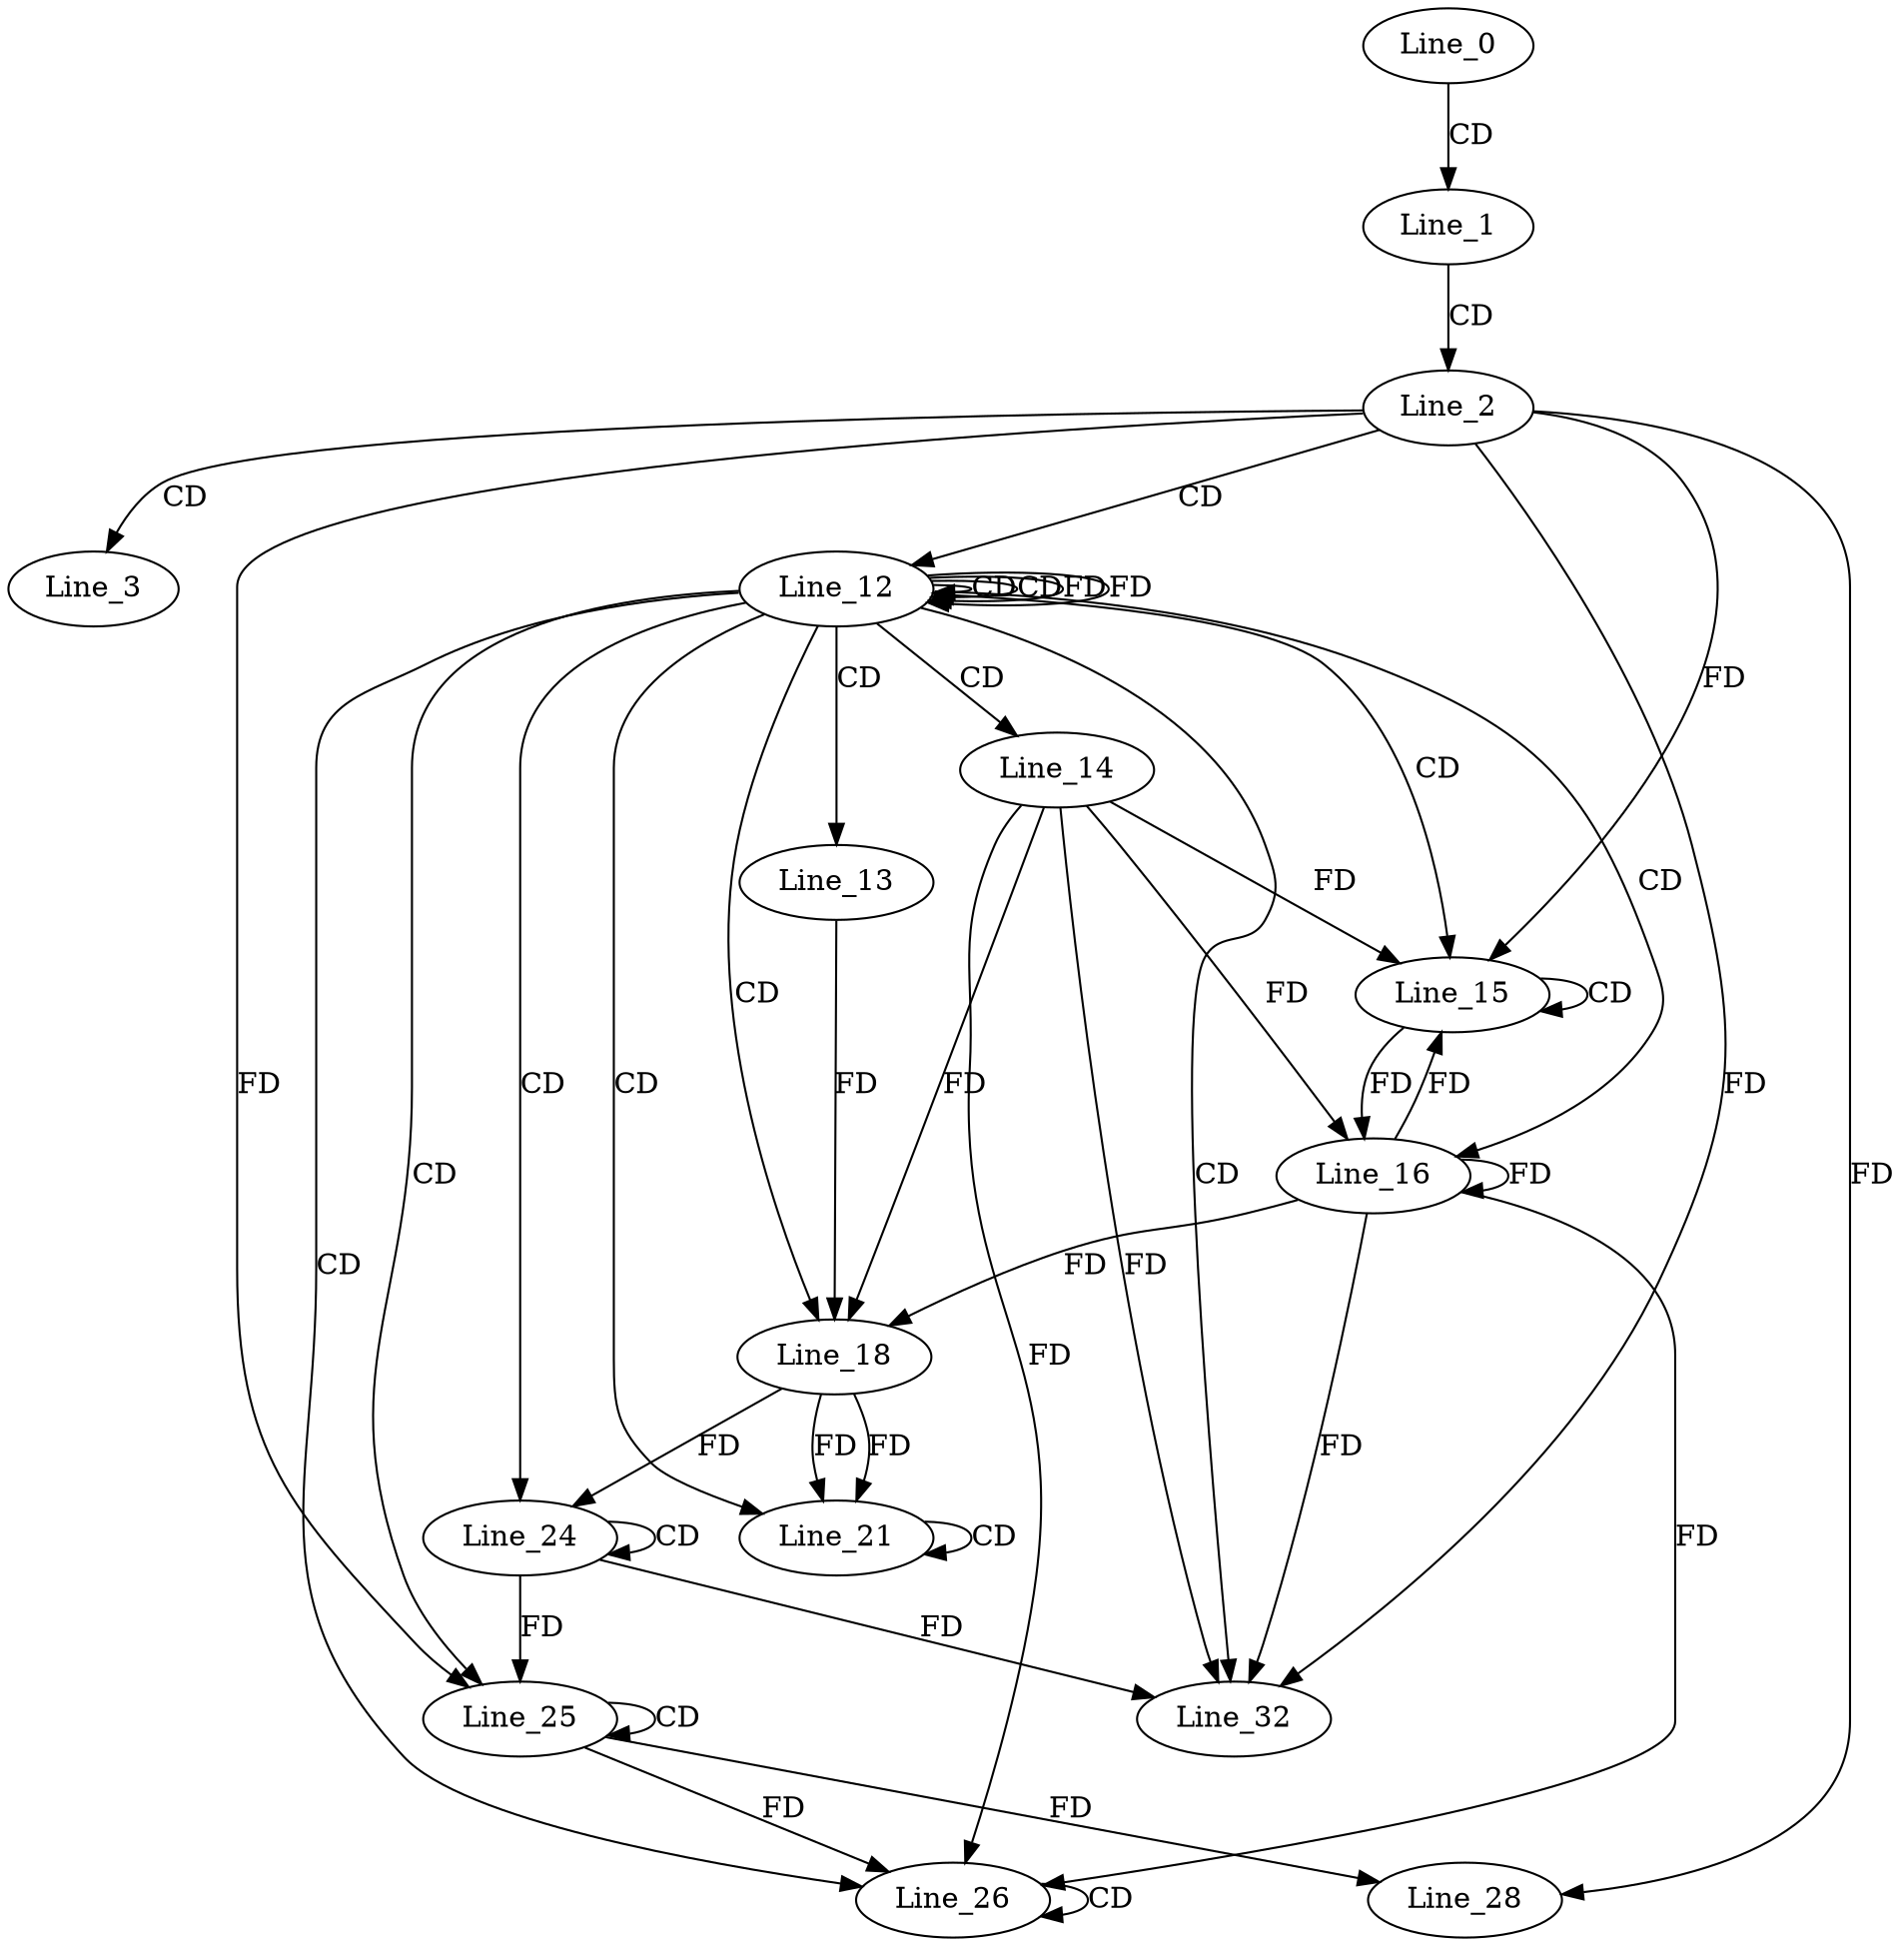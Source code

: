 digraph G {
  Line_0;
  Line_1;
  Line_2;
  Line_3;
  Line_12;
  Line_12;
  Line_12;
  Line_13;
  Line_14;
  Line_15;
  Line_15;
  Line_16;
  Line_16;
  Line_16;
  Line_16;
  Line_16;
  Line_18;
  Line_18;
  Line_18;
  Line_18;
  Line_21;
  Line_21;
  Line_24;
  Line_24;
  Line_24;
  Line_25;
  Line_25;
  Line_26;
  Line_26;
  Line_26;
  Line_26;
  Line_26;
  Line_28;
  Line_28;
  Line_28;
  Line_32;
  Line_32;
  Line_32;
  Line_0 -> Line_1 [ label="CD" ];
  Line_1 -> Line_2 [ label="CD" ];
  Line_2 -> Line_3 [ label="CD" ];
  Line_2 -> Line_12 [ label="CD" ];
  Line_12 -> Line_12 [ label="CD" ];
  Line_12 -> Line_12 [ label="CD" ];
  Line_12 -> Line_12 [ label="FD" ];
  Line_12 -> Line_13 [ label="CD" ];
  Line_12 -> Line_14 [ label="CD" ];
  Line_12 -> Line_15 [ label="CD" ];
  Line_15 -> Line_15 [ label="CD" ];
  Line_14 -> Line_15 [ label="FD" ];
  Line_2 -> Line_15 [ label="FD" ];
  Line_12 -> Line_16 [ label="CD" ];
  Line_14 -> Line_16 [ label="FD" ];
  Line_16 -> Line_16 [ label="FD" ];
  Line_15 -> Line_16 [ label="FD" ];
  Line_12 -> Line_18 [ label="CD" ];
  Line_13 -> Line_18 [ label="FD" ];
  Line_14 -> Line_18 [ label="FD" ];
  Line_16 -> Line_18 [ label="FD" ];
  Line_12 -> Line_21 [ label="CD" ];
  Line_18 -> Line_21 [ label="FD" ];
  Line_21 -> Line_21 [ label="CD" ];
  Line_18 -> Line_21 [ label="FD" ];
  Line_12 -> Line_24 [ label="CD" ];
  Line_24 -> Line_24 [ label="CD" ];
  Line_18 -> Line_24 [ label="FD" ];
  Line_12 -> Line_25 [ label="CD" ];
  Line_25 -> Line_25 [ label="CD" ];
  Line_2 -> Line_25 [ label="FD" ];
  Line_24 -> Line_25 [ label="FD" ];
  Line_12 -> Line_26 [ label="CD" ];
  Line_26 -> Line_26 [ label="CD" ];
  Line_25 -> Line_26 [ label="FD" ];
  Line_14 -> Line_26 [ label="FD" ];
  Line_16 -> Line_26 [ label="FD" ];
  Line_25 -> Line_28 [ label="FD" ];
  Line_2 -> Line_28 [ label="FD" ];
  Line_12 -> Line_32 [ label="CD" ];
  Line_2 -> Line_32 [ label="FD" ];
  Line_24 -> Line_32 [ label="FD" ];
  Line_14 -> Line_32 [ label="FD" ];
  Line_16 -> Line_32 [ label="FD" ];
  Line_12 -> Line_12 [ label="FD" ];
  Line_16 -> Line_15 [ label="FD" ];
}
